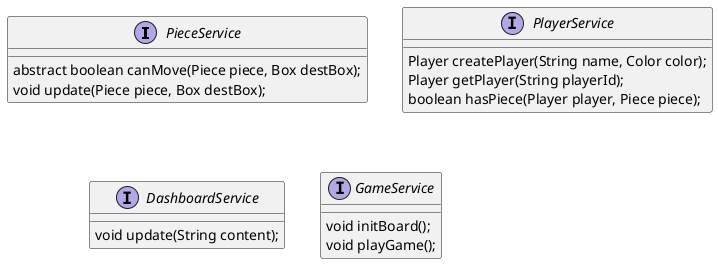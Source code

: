@startuml
interface PieceService{
    abstract boolean canMove(Piece piece, Box destBox);
    void update(Piece piece, Box destBox);
}

interface PlayerService{
    Player createPlayer(String name, Color color);
    Player getPlayer(String playerId);
    boolean hasPiece(Player player, Piece piece);
}

interface DashboardService{
    void update(String content);
}

interface GameService{
    void initBoard();
    void playGame();
}

@enduml
